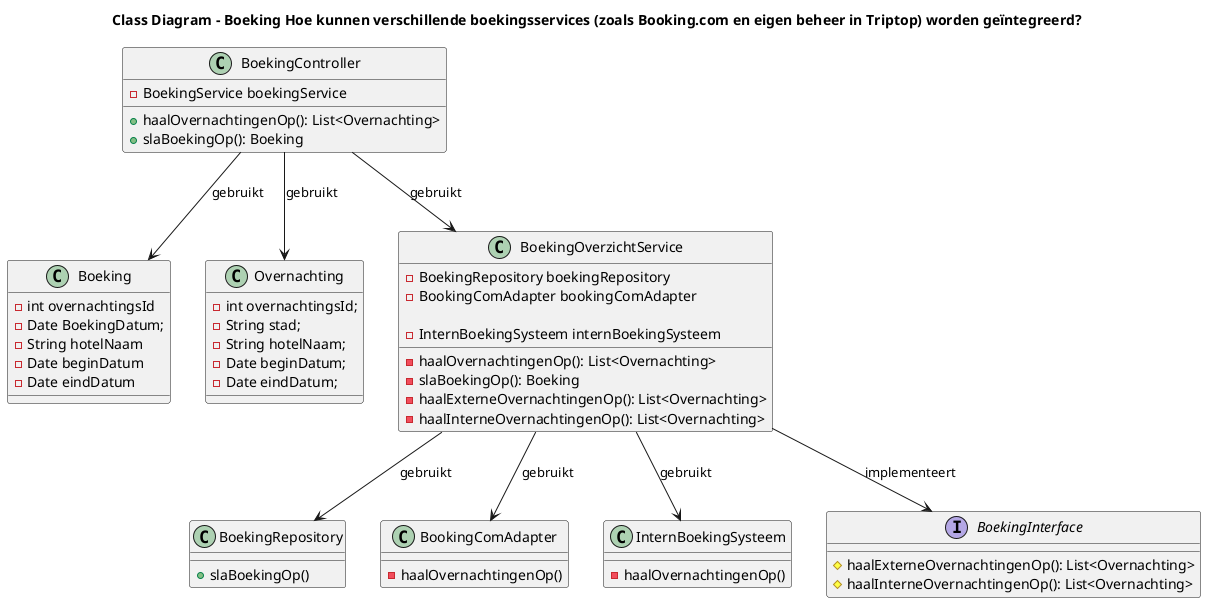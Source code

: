 @startuml
title Class Diagram – Boeking Hoe kunnen verschillende boekingsservices (zoals Booking.com en eigen beheer in Triptop) worden geïntegreerd?

class Boeking {
    -int overnachtingsId
    -Date BoekingDatum;
    - String hotelNaam
    -Date beginDatum
    -Date eindDatum
}

class Overnachting {
    - int overnachtingsId;
    - String stad;
    - String hotelNaam;
    - Date beginDatum;
    - Date eindDatum;
}

class BoekingController {
    - BoekingService boekingService
    + haalOvernachtingenOp(): List<Overnachting>
    + slaBoekingOp(): Boeking
}


class BoekingRepository {
    + slaBoekingOp()
}


class BoekingOverzichtService {
    - BoekingRepository boekingRepository
    - BookingComAdapter bookingComAdapter

    - InternBoekingSysteem internBoekingSysteem
    - haalOvernachtingenOp(): List<Overnachting>
    - slaBoekingOp(): Boeking
    - haalExterneOvernachtingenOp(): List<Overnachting>
    - haalInterneOvernachtingenOp(): List<Overnachting>
}

class BookingComAdapter {
    - haalOvernachtingenOp()
}

class InternBoekingSysteem {
    - haalOvernachtingenOp()
}

interface BoekingInterface {
    # haalExterneOvernachtingenOp(): List<Overnachting>
    # haalInterneOvernachtingenOp(): List<Overnachting>
}

BoekingController --> BoekingOverzichtService: "gebruikt"
BoekingController --> Boeking: "gebruikt"
BoekingController --> Overnachting: "gebruikt"
BoekingOverzichtService --> BoekingRepository: "gebruikt"
BoekingOverzichtService --> BoekingInterface: "implementeert"
BoekingOverzichtService  --> BookingComAdapter : "gebruikt"
BoekingOverzichtService --> InternBoekingSysteem : "gebruikt"


@enduml